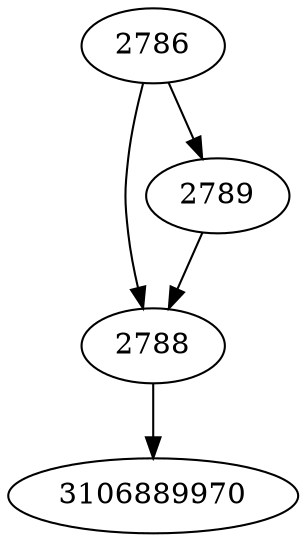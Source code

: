 strict digraph  {
2786;
3106889970;
2788;
2789;
2786 -> 2788;
2786 -> 2789;
2788 -> 3106889970;
2789 -> 2788;
}
